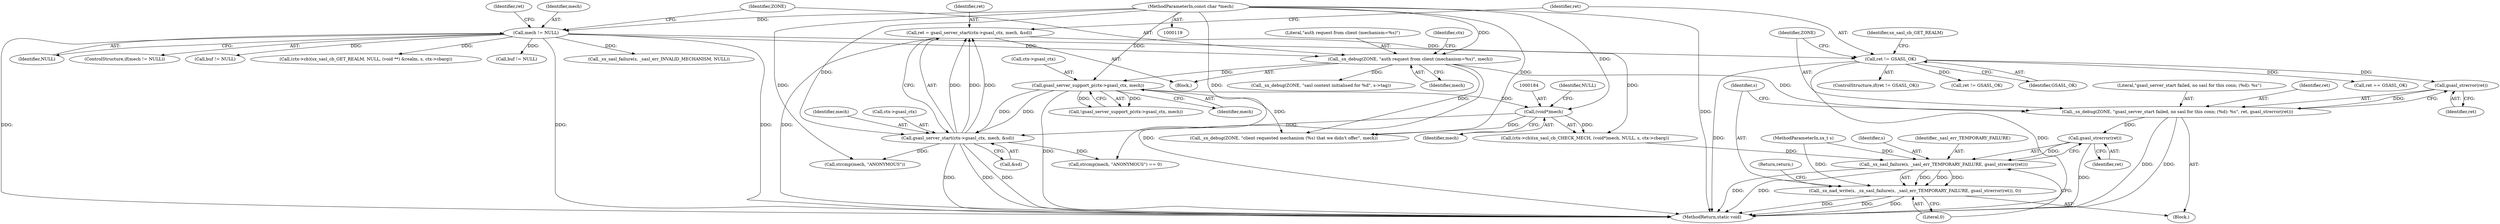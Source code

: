 digraph "0_jabberd2_8416ae54ecefa670534f27a31db71d048b9c7f16_0@API" {
"1000223" [label="(Call,gsasl_strerror(ret))"];
"1000215" [label="(Call,ret != GSASL_OK)"];
"1000205" [label="(Call,ret = gsasl_server_start(ctx->gsasl_ctx, mech, &sd))"];
"1000207" [label="(Call,gsasl_server_start(ctx->gsasl_ctx, mech, &sd))"];
"1000175" [label="(Call,gsasl_server_support_p(ctx->gsasl_ctx, mech))"];
"1000168" [label="(Call,_sx_debug(ZONE, \"auth request from client (mechanism=%s)\", mech))"];
"1000164" [label="(Call,mech != NULL)"];
"1000123" [label="(MethodParameterIn,const char *mech)"];
"1000183" [label="(Call,(void*)mech)"];
"1000219" [label="(Call,_sx_debug(ZONE, \"gsasl_server_start failed, no sasl for this conn; (%d): %s\", ret, gsasl_strerror(ret)))"];
"1000230" [label="(Call,gsasl_strerror(ret))"];
"1000227" [label="(Call,_sx_sasl_failure(s, _sasl_err_TEMPORARY_FAILURE, gsasl_strerror(ret)))"];
"1000225" [label="(Call,_sx_nad_write(s, _sx_sasl_failure(s, _sasl_err_TEMPORARY_FAILURE, gsasl_strerror(ret)), 0))"];
"1000175" [label="(Call,gsasl_server_support_p(ctx->gsasl_ctx, mech))"];
"1000217" [label="(Identifier,GSASL_OK)"];
"1000235" [label="(Identifier,sx_sasl_cb_GET_REALM)"];
"1000174" [label="(Call,!gsasl_server_support_p(ctx->gsasl_ctx, mech))"];
"1000226" [label="(Identifier,s)"];
"1000233" [label="(Return,return;)"];
"1000205" [label="(Call,ret = gsasl_server_start(ctx->gsasl_ctx, mech, &sd))"];
"1000605" [label="(Call,ret == GSASL_OK)"];
"1000211" [label="(Identifier,mech)"];
"1000166" [label="(Identifier,NULL)"];
"1000171" [label="(Identifier,mech)"];
"1000206" [label="(Identifier,ret)"];
"1000170" [label="(Literal,\"auth request from client (mechanism=%s)\")"];
"1000219" [label="(Call,_sx_debug(ZONE, \"gsasl_server_start failed, no sasl for this conn; (%d): %s\", ret, gsasl_strerror(ret)))"];
"1000428" [label="(Call,strcmp(mech, \"ANONYMOUS\"))"];
"1000163" [label="(ControlStructure,if(mech != NULL))"];
"1000120" [label="(MethodParameterIn,sx_t s)"];
"1000427" [label="(Call,strcmp(mech, \"ANONYMOUS\") == 0)"];
"1000183" [label="(Call,(void*)mech)"];
"1000214" [label="(ControlStructure,if(ret != GSASL_OK))"];
"1000181" [label="(Call,(ctx->cb)(sx_sasl_cb_CHECK_MECH, (void*)mech, NULL, s, ctx->cbarg))"];
"1000577" [label="(Call,buf != NULL)"];
"1000177" [label="(Identifier,ctx)"];
"1000232" [label="(Literal,0)"];
"1000186" [label="(Identifier,NULL)"];
"1000223" [label="(Call,gsasl_strerror(ret))"];
"1000215" [label="(Call,ret != GSASL_OK)"];
"1000218" [label="(Block,)"];
"1000230" [label="(Call,gsasl_strerror(ret))"];
"1000409" [label="(Call,_sx_debug(ZONE, \"sasl context initialised for %d\", s->tag))"];
"1000212" [label="(Call,&sd)"];
"1000220" [label="(Identifier,ZONE)"];
"1000208" [label="(Call,ctx->gsasl_ctx)"];
"1000169" [label="(Identifier,ZONE)"];
"1000234" [label="(Call,(ctx->cb)(sx_sasl_cb_GET_REALM, NULL, (void **) &realm, s, ctx->cbarg))"];
"1000229" [label="(Identifier,_sasl_err_TEMPORARY_FAILURE)"];
"1000599" [label="(Call,buf != NULL)"];
"1000207" [label="(Call,gsasl_server_start(ctx->gsasl_ctx, mech, &sd))"];
"1000199" [label="(Call,_sx_sasl_failure(s, _sasl_err_INVALID_MECHANISM, NULL))"];
"1000167" [label="(Block,)"];
"1000221" [label="(Literal,\"gsasl_server_start failed, no sasl for this conn; (%d): %s\")"];
"1000228" [label="(Identifier,s)"];
"1000222" [label="(Identifier,ret)"];
"1000224" [label="(Identifier,ret)"];
"1000805" [label="(MethodReturn,static void)"];
"1000176" [label="(Call,ctx->gsasl_ctx)"];
"1000168" [label="(Call,_sx_debug(ZONE, \"auth request from client (mechanism=%s)\", mech))"];
"1000227" [label="(Call,_sx_sasl_failure(s, _sasl_err_TEMPORARY_FAILURE, gsasl_strerror(ret)))"];
"1000494" [label="(Call,ret != GSASL_OK)"];
"1000193" [label="(Call,_sx_debug(ZONE, \"client requested mechanism (%s) that we didn't offer\", mech))"];
"1000231" [label="(Identifier,ret)"];
"1000165" [label="(Identifier,mech)"];
"1000123" [label="(MethodParameterIn,const char *mech)"];
"1000185" [label="(Identifier,mech)"];
"1000216" [label="(Identifier,ret)"];
"1000179" [label="(Identifier,mech)"];
"1000225" [label="(Call,_sx_nad_write(s, _sx_sasl_failure(s, _sasl_err_TEMPORARY_FAILURE, gsasl_strerror(ret)), 0))"];
"1000164" [label="(Call,mech != NULL)"];
"1000532" [label="(Identifier,ret)"];
"1000223" -> "1000219"  [label="AST: "];
"1000223" -> "1000224"  [label="CFG: "];
"1000224" -> "1000223"  [label="AST: "];
"1000219" -> "1000223"  [label="CFG: "];
"1000223" -> "1000219"  [label="DDG: "];
"1000215" -> "1000223"  [label="DDG: "];
"1000215" -> "1000214"  [label="AST: "];
"1000215" -> "1000217"  [label="CFG: "];
"1000216" -> "1000215"  [label="AST: "];
"1000217" -> "1000215"  [label="AST: "];
"1000220" -> "1000215"  [label="CFG: "];
"1000235" -> "1000215"  [label="CFG: "];
"1000215" -> "1000805"  [label="DDG: "];
"1000215" -> "1000805"  [label="DDG: "];
"1000205" -> "1000215"  [label="DDG: "];
"1000215" -> "1000494"  [label="DDG: "];
"1000215" -> "1000605"  [label="DDG: "];
"1000205" -> "1000167"  [label="AST: "];
"1000205" -> "1000207"  [label="CFG: "];
"1000206" -> "1000205"  [label="AST: "];
"1000207" -> "1000205"  [label="AST: "];
"1000216" -> "1000205"  [label="CFG: "];
"1000205" -> "1000805"  [label="DDG: "];
"1000207" -> "1000205"  [label="DDG: "];
"1000207" -> "1000205"  [label="DDG: "];
"1000207" -> "1000205"  [label="DDG: "];
"1000207" -> "1000212"  [label="CFG: "];
"1000208" -> "1000207"  [label="AST: "];
"1000211" -> "1000207"  [label="AST: "];
"1000212" -> "1000207"  [label="AST: "];
"1000207" -> "1000805"  [label="DDG: "];
"1000207" -> "1000805"  [label="DDG: "];
"1000207" -> "1000805"  [label="DDG: "];
"1000175" -> "1000207"  [label="DDG: "];
"1000175" -> "1000207"  [label="DDG: "];
"1000183" -> "1000207"  [label="DDG: "];
"1000123" -> "1000207"  [label="DDG: "];
"1000207" -> "1000427"  [label="DDG: "];
"1000207" -> "1000428"  [label="DDG: "];
"1000175" -> "1000174"  [label="AST: "];
"1000175" -> "1000179"  [label="CFG: "];
"1000176" -> "1000175"  [label="AST: "];
"1000179" -> "1000175"  [label="AST: "];
"1000174" -> "1000175"  [label="CFG: "];
"1000175" -> "1000805"  [label="DDG: "];
"1000175" -> "1000174"  [label="DDG: "];
"1000175" -> "1000174"  [label="DDG: "];
"1000168" -> "1000175"  [label="DDG: "];
"1000123" -> "1000175"  [label="DDG: "];
"1000175" -> "1000183"  [label="DDG: "];
"1000175" -> "1000193"  [label="DDG: "];
"1000168" -> "1000167"  [label="AST: "];
"1000168" -> "1000171"  [label="CFG: "];
"1000169" -> "1000168"  [label="AST: "];
"1000170" -> "1000168"  [label="AST: "];
"1000171" -> "1000168"  [label="AST: "];
"1000177" -> "1000168"  [label="CFG: "];
"1000168" -> "1000805"  [label="DDG: "];
"1000164" -> "1000168"  [label="DDG: "];
"1000123" -> "1000168"  [label="DDG: "];
"1000168" -> "1000193"  [label="DDG: "];
"1000168" -> "1000219"  [label="DDG: "];
"1000168" -> "1000409"  [label="DDG: "];
"1000164" -> "1000163"  [label="AST: "];
"1000164" -> "1000166"  [label="CFG: "];
"1000165" -> "1000164"  [label="AST: "];
"1000166" -> "1000164"  [label="AST: "];
"1000169" -> "1000164"  [label="CFG: "];
"1000532" -> "1000164"  [label="CFG: "];
"1000164" -> "1000805"  [label="DDG: "];
"1000164" -> "1000805"  [label="DDG: "];
"1000164" -> "1000805"  [label="DDG: "];
"1000123" -> "1000164"  [label="DDG: "];
"1000164" -> "1000181"  [label="DDG: "];
"1000164" -> "1000199"  [label="DDG: "];
"1000164" -> "1000234"  [label="DDG: "];
"1000164" -> "1000577"  [label="DDG: "];
"1000164" -> "1000599"  [label="DDG: "];
"1000123" -> "1000119"  [label="AST: "];
"1000123" -> "1000805"  [label="DDG: "];
"1000123" -> "1000183"  [label="DDG: "];
"1000123" -> "1000193"  [label="DDG: "];
"1000123" -> "1000427"  [label="DDG: "];
"1000123" -> "1000428"  [label="DDG: "];
"1000183" -> "1000181"  [label="AST: "];
"1000183" -> "1000185"  [label="CFG: "];
"1000184" -> "1000183"  [label="AST: "];
"1000185" -> "1000183"  [label="AST: "];
"1000186" -> "1000183"  [label="CFG: "];
"1000183" -> "1000181"  [label="DDG: "];
"1000183" -> "1000193"  [label="DDG: "];
"1000219" -> "1000218"  [label="AST: "];
"1000220" -> "1000219"  [label="AST: "];
"1000221" -> "1000219"  [label="AST: "];
"1000222" -> "1000219"  [label="AST: "];
"1000226" -> "1000219"  [label="CFG: "];
"1000219" -> "1000805"  [label="DDG: "];
"1000219" -> "1000805"  [label="DDG: "];
"1000219" -> "1000230"  [label="DDG: "];
"1000230" -> "1000227"  [label="AST: "];
"1000230" -> "1000231"  [label="CFG: "];
"1000231" -> "1000230"  [label="AST: "];
"1000227" -> "1000230"  [label="CFG: "];
"1000230" -> "1000805"  [label="DDG: "];
"1000230" -> "1000227"  [label="DDG: "];
"1000227" -> "1000225"  [label="AST: "];
"1000228" -> "1000227"  [label="AST: "];
"1000229" -> "1000227"  [label="AST: "];
"1000232" -> "1000227"  [label="CFG: "];
"1000227" -> "1000805"  [label="DDG: "];
"1000227" -> "1000805"  [label="DDG: "];
"1000227" -> "1000225"  [label="DDG: "];
"1000227" -> "1000225"  [label="DDG: "];
"1000227" -> "1000225"  [label="DDG: "];
"1000181" -> "1000227"  [label="DDG: "];
"1000120" -> "1000227"  [label="DDG: "];
"1000225" -> "1000218"  [label="AST: "];
"1000225" -> "1000232"  [label="CFG: "];
"1000226" -> "1000225"  [label="AST: "];
"1000232" -> "1000225"  [label="AST: "];
"1000233" -> "1000225"  [label="CFG: "];
"1000225" -> "1000805"  [label="DDG: "];
"1000225" -> "1000805"  [label="DDG: "];
"1000225" -> "1000805"  [label="DDG: "];
"1000120" -> "1000225"  [label="DDG: "];
}
